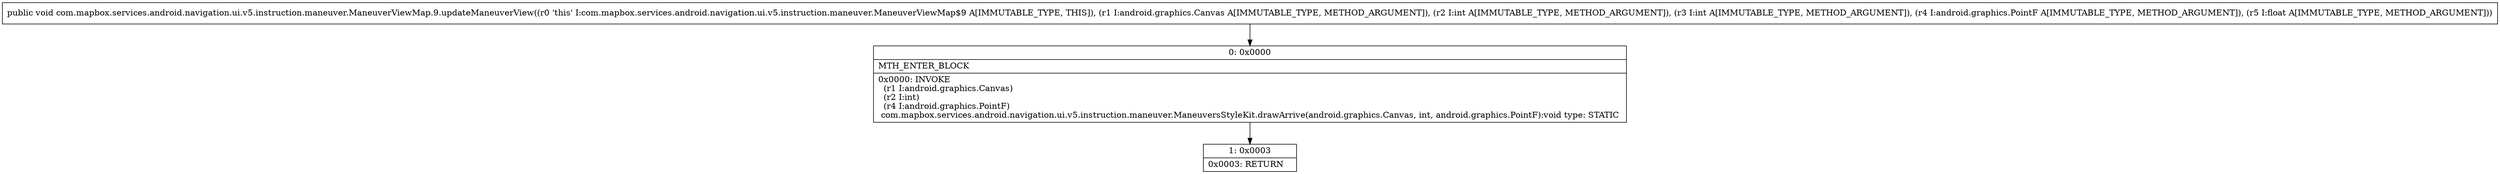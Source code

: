 digraph "CFG forcom.mapbox.services.android.navigation.ui.v5.instruction.maneuver.ManeuverViewMap.9.updateManeuverView(Landroid\/graphics\/Canvas;IILandroid\/graphics\/PointF;F)V" {
Node_0 [shape=record,label="{0\:\ 0x0000|MTH_ENTER_BLOCK\l|0x0000: INVOKE  \l  (r1 I:android.graphics.Canvas)\l  (r2 I:int)\l  (r4 I:android.graphics.PointF)\l com.mapbox.services.android.navigation.ui.v5.instruction.maneuver.ManeuversStyleKit.drawArrive(android.graphics.Canvas, int, android.graphics.PointF):void type: STATIC \l}"];
Node_1 [shape=record,label="{1\:\ 0x0003|0x0003: RETURN   \l}"];
MethodNode[shape=record,label="{public void com.mapbox.services.android.navigation.ui.v5.instruction.maneuver.ManeuverViewMap.9.updateManeuverView((r0 'this' I:com.mapbox.services.android.navigation.ui.v5.instruction.maneuver.ManeuverViewMap$9 A[IMMUTABLE_TYPE, THIS]), (r1 I:android.graphics.Canvas A[IMMUTABLE_TYPE, METHOD_ARGUMENT]), (r2 I:int A[IMMUTABLE_TYPE, METHOD_ARGUMENT]), (r3 I:int A[IMMUTABLE_TYPE, METHOD_ARGUMENT]), (r4 I:android.graphics.PointF A[IMMUTABLE_TYPE, METHOD_ARGUMENT]), (r5 I:float A[IMMUTABLE_TYPE, METHOD_ARGUMENT])) }"];
MethodNode -> Node_0;
Node_0 -> Node_1;
}


